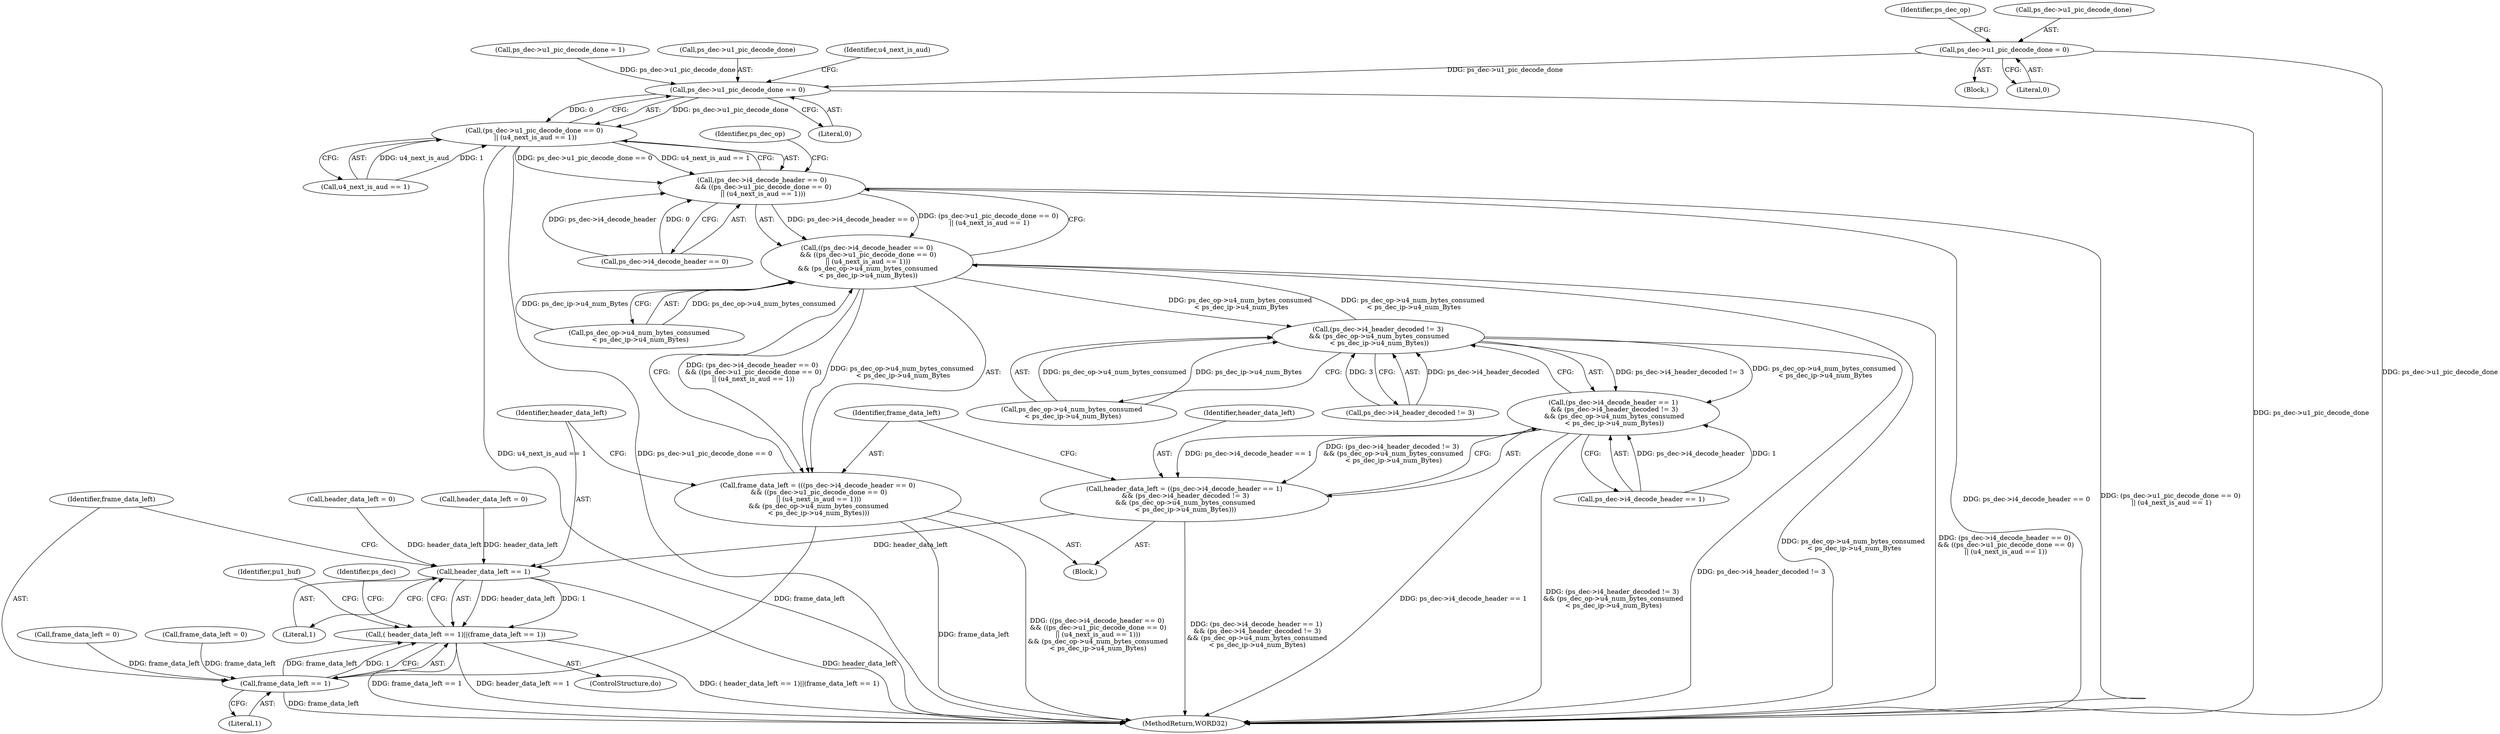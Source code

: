 digraph "0_Android_e86d3cfd2bc28dac421092106751e5638d54a848@pointer" {
"1000307" [label="(Call,ps_dec->u1_pic_decode_done = 0)"];
"1001478" [label="(Call,ps_dec->u1_pic_decode_done == 0)"];
"1001477" [label="(Call,(ps_dec->u1_pic_decode_done == 0)\n || (u4_next_is_aud == 1))"];
"1001471" [label="(Call,(ps_dec->i4_decode_header == 0)\n && ((ps_dec->u1_pic_decode_done == 0)\n || (u4_next_is_aud == 1)))"];
"1001470" [label="(Call,((ps_dec->i4_decode_header == 0)\n && ((ps_dec->u1_pic_decode_done == 0)\n || (u4_next_is_aud == 1)))\n && (ps_dec_op->u4_num_bytes_consumed\n < ps_dec_ip->u4_num_Bytes))"];
"1001455" [label="(Call,(ps_dec->i4_header_decoded != 3)\n && (ps_dec_op->u4_num_bytes_consumed\n < ps_dec_ip->u4_num_Bytes))"];
"1001449" [label="(Call,(ps_dec->i4_decode_header == 1)\n && (ps_dec->i4_header_decoded != 3)\n && (ps_dec_op->u4_num_bytes_consumed\n < ps_dec_ip->u4_num_Bytes))"];
"1001447" [label="(Call,header_data_left = ((ps_dec->i4_decode_header == 1)\n && (ps_dec->i4_header_decoded != 3)\n && (ps_dec_op->u4_num_bytes_consumed\n < ps_dec_ip->u4_num_Bytes)))"];
"1001494" [label="(Call,header_data_left == 1)"];
"1001493" [label="(Call,( header_data_left == 1)||(frame_data_left == 1))"];
"1001468" [label="(Call,frame_data_left = (((ps_dec->i4_decode_header == 0)\n && ((ps_dec->u1_pic_decode_done == 0)\n || (u4_next_is_aud == 1)))\n && (ps_dec_op->u4_num_bytes_consumed\n < ps_dec_ip->u4_num_Bytes)))"];
"1001497" [label="(Call,frame_data_left == 1)"];
"1001447" [label="(Call,header_data_left = ((ps_dec->i4_decode_header == 1)\n && (ps_dec->i4_header_decoded != 3)\n && (ps_dec_op->u4_num_bytes_consumed\n < ps_dec_ip->u4_num_Bytes)))"];
"1000157" [label="(Block,)"];
"1001496" [label="(Literal,1)"];
"1000202" [label="(Call,header_data_left = 0)"];
"1000311" [label="(Literal,0)"];
"1001478" [label="(Call,ps_dec->u1_pic_decode_done == 0)"];
"1001001" [label="(Identifier,pu1_buf)"];
"1001296" [label="(Call,ps_dec->u1_pic_decode_done = 1)"];
"1001486" [label="(Call,ps_dec_op->u4_num_bytes_consumed\n < ps_dec_ip->u4_num_Bytes)"];
"1001304" [label="(Call,frame_data_left = 0)"];
"1001495" [label="(Identifier,header_data_left)"];
"1001448" [label="(Identifier,header_data_left)"];
"1001472" [label="(Call,ps_dec->i4_decode_header == 0)"];
"1001449" [label="(Call,(ps_dec->i4_decode_header == 1)\n && (ps_dec->i4_header_decoded != 3)\n && (ps_dec_op->u4_num_bytes_consumed\n < ps_dec_ip->u4_num_Bytes))"];
"1000314" [label="(Identifier,ps_dec_op)"];
"1001504" [label="(Identifier,ps_dec)"];
"1001456" [label="(Call,ps_dec->i4_header_decoded != 3)"];
"1001494" [label="(Call,header_data_left == 1)"];
"1000206" [label="(Call,frame_data_left = 0)"];
"1001479" [label="(Call,ps_dec->u1_pic_decode_done)"];
"1001497" [label="(Call,frame_data_left == 1)"];
"1001482" [label="(Literal,0)"];
"1000307" [label="(Call,ps_dec->u1_pic_decode_done = 0)"];
"1001469" [label="(Identifier,frame_data_left)"];
"1001499" [label="(Literal,1)"];
"1001461" [label="(Call,ps_dec_op->u4_num_bytes_consumed\n < ps_dec_ip->u4_num_Bytes)"];
"1001307" [label="(Call,header_data_left = 0)"];
"1001470" [label="(Call,((ps_dec->i4_decode_header == 0)\n && ((ps_dec->u1_pic_decode_done == 0)\n || (u4_next_is_aud == 1)))\n && (ps_dec_op->u4_num_bytes_consumed\n < ps_dec_ip->u4_num_Bytes))"];
"1001450" [label="(Call,ps_dec->i4_decode_header == 1)"];
"1000308" [label="(Call,ps_dec->u1_pic_decode_done)"];
"1001477" [label="(Call,(ps_dec->u1_pic_decode_done == 0)\n || (u4_next_is_aud == 1))"];
"1001483" [label="(Call,u4_next_is_aud == 1)"];
"1001498" [label="(Identifier,frame_data_left)"];
"1000997" [label="(ControlStructure,do)"];
"1001484" [label="(Identifier,u4_next_is_aud)"];
"1001455" [label="(Call,(ps_dec->i4_header_decoded != 3)\n && (ps_dec_op->u4_num_bytes_consumed\n < ps_dec_ip->u4_num_Bytes))"];
"1001471" [label="(Call,(ps_dec->i4_decode_header == 0)\n && ((ps_dec->u1_pic_decode_done == 0)\n || (u4_next_is_aud == 1)))"];
"1002270" [label="(MethodReturn,WORD32)"];
"1001493" [label="(Call,( header_data_left == 1)||(frame_data_left == 1))"];
"1000998" [label="(Block,)"];
"1001468" [label="(Call,frame_data_left = (((ps_dec->i4_decode_header == 0)\n && ((ps_dec->u1_pic_decode_done == 0)\n || (u4_next_is_aud == 1)))\n && (ps_dec_op->u4_num_bytes_consumed\n < ps_dec_ip->u4_num_Bytes)))"];
"1001488" [label="(Identifier,ps_dec_op)"];
"1000307" -> "1000157"  [label="AST: "];
"1000307" -> "1000311"  [label="CFG: "];
"1000308" -> "1000307"  [label="AST: "];
"1000311" -> "1000307"  [label="AST: "];
"1000314" -> "1000307"  [label="CFG: "];
"1000307" -> "1002270"  [label="DDG: ps_dec->u1_pic_decode_done"];
"1000307" -> "1001478"  [label="DDG: ps_dec->u1_pic_decode_done"];
"1001478" -> "1001477"  [label="AST: "];
"1001478" -> "1001482"  [label="CFG: "];
"1001479" -> "1001478"  [label="AST: "];
"1001482" -> "1001478"  [label="AST: "];
"1001484" -> "1001478"  [label="CFG: "];
"1001477" -> "1001478"  [label="CFG: "];
"1001478" -> "1002270"  [label="DDG: ps_dec->u1_pic_decode_done"];
"1001478" -> "1001477"  [label="DDG: ps_dec->u1_pic_decode_done"];
"1001478" -> "1001477"  [label="DDG: 0"];
"1001296" -> "1001478"  [label="DDG: ps_dec->u1_pic_decode_done"];
"1001477" -> "1001471"  [label="AST: "];
"1001477" -> "1001483"  [label="CFG: "];
"1001483" -> "1001477"  [label="AST: "];
"1001471" -> "1001477"  [label="CFG: "];
"1001477" -> "1002270"  [label="DDG: u4_next_is_aud == 1"];
"1001477" -> "1002270"  [label="DDG: ps_dec->u1_pic_decode_done == 0"];
"1001477" -> "1001471"  [label="DDG: ps_dec->u1_pic_decode_done == 0"];
"1001477" -> "1001471"  [label="DDG: u4_next_is_aud == 1"];
"1001483" -> "1001477"  [label="DDG: u4_next_is_aud"];
"1001483" -> "1001477"  [label="DDG: 1"];
"1001471" -> "1001470"  [label="AST: "];
"1001471" -> "1001472"  [label="CFG: "];
"1001472" -> "1001471"  [label="AST: "];
"1001488" -> "1001471"  [label="CFG: "];
"1001470" -> "1001471"  [label="CFG: "];
"1001471" -> "1002270"  [label="DDG: ps_dec->i4_decode_header == 0"];
"1001471" -> "1002270"  [label="DDG: (ps_dec->u1_pic_decode_done == 0)\n || (u4_next_is_aud == 1)"];
"1001471" -> "1001470"  [label="DDG: ps_dec->i4_decode_header == 0"];
"1001471" -> "1001470"  [label="DDG: (ps_dec->u1_pic_decode_done == 0)\n || (u4_next_is_aud == 1)"];
"1001472" -> "1001471"  [label="DDG: ps_dec->i4_decode_header"];
"1001472" -> "1001471"  [label="DDG: 0"];
"1001470" -> "1001468"  [label="AST: "];
"1001470" -> "1001486"  [label="CFG: "];
"1001486" -> "1001470"  [label="AST: "];
"1001468" -> "1001470"  [label="CFG: "];
"1001470" -> "1002270"  [label="DDG: ps_dec_op->u4_num_bytes_consumed\n < ps_dec_ip->u4_num_Bytes"];
"1001470" -> "1002270"  [label="DDG: (ps_dec->i4_decode_header == 0)\n && ((ps_dec->u1_pic_decode_done == 0)\n || (u4_next_is_aud == 1))"];
"1001470" -> "1001455"  [label="DDG: ps_dec_op->u4_num_bytes_consumed\n < ps_dec_ip->u4_num_Bytes"];
"1001470" -> "1001468"  [label="DDG: (ps_dec->i4_decode_header == 0)\n && ((ps_dec->u1_pic_decode_done == 0)\n || (u4_next_is_aud == 1))"];
"1001470" -> "1001468"  [label="DDG: ps_dec_op->u4_num_bytes_consumed\n < ps_dec_ip->u4_num_Bytes"];
"1001486" -> "1001470"  [label="DDG: ps_dec_op->u4_num_bytes_consumed"];
"1001486" -> "1001470"  [label="DDG: ps_dec_ip->u4_num_Bytes"];
"1001455" -> "1001470"  [label="DDG: ps_dec_op->u4_num_bytes_consumed\n < ps_dec_ip->u4_num_Bytes"];
"1001455" -> "1001449"  [label="AST: "];
"1001455" -> "1001456"  [label="CFG: "];
"1001455" -> "1001461"  [label="CFG: "];
"1001456" -> "1001455"  [label="AST: "];
"1001461" -> "1001455"  [label="AST: "];
"1001449" -> "1001455"  [label="CFG: "];
"1001455" -> "1002270"  [label="DDG: ps_dec->i4_header_decoded != 3"];
"1001455" -> "1001449"  [label="DDG: ps_dec->i4_header_decoded != 3"];
"1001455" -> "1001449"  [label="DDG: ps_dec_op->u4_num_bytes_consumed\n < ps_dec_ip->u4_num_Bytes"];
"1001456" -> "1001455"  [label="DDG: ps_dec->i4_header_decoded"];
"1001456" -> "1001455"  [label="DDG: 3"];
"1001461" -> "1001455"  [label="DDG: ps_dec_op->u4_num_bytes_consumed"];
"1001461" -> "1001455"  [label="DDG: ps_dec_ip->u4_num_Bytes"];
"1001449" -> "1001447"  [label="AST: "];
"1001449" -> "1001450"  [label="CFG: "];
"1001450" -> "1001449"  [label="AST: "];
"1001447" -> "1001449"  [label="CFG: "];
"1001449" -> "1002270"  [label="DDG: (ps_dec->i4_header_decoded != 3)\n && (ps_dec_op->u4_num_bytes_consumed\n < ps_dec_ip->u4_num_Bytes)"];
"1001449" -> "1002270"  [label="DDG: ps_dec->i4_decode_header == 1"];
"1001449" -> "1001447"  [label="DDG: ps_dec->i4_decode_header == 1"];
"1001449" -> "1001447"  [label="DDG: (ps_dec->i4_header_decoded != 3)\n && (ps_dec_op->u4_num_bytes_consumed\n < ps_dec_ip->u4_num_Bytes)"];
"1001450" -> "1001449"  [label="DDG: ps_dec->i4_decode_header"];
"1001450" -> "1001449"  [label="DDG: 1"];
"1001447" -> "1000998"  [label="AST: "];
"1001448" -> "1001447"  [label="AST: "];
"1001469" -> "1001447"  [label="CFG: "];
"1001447" -> "1002270"  [label="DDG: (ps_dec->i4_decode_header == 1)\n && (ps_dec->i4_header_decoded != 3)\n && (ps_dec_op->u4_num_bytes_consumed\n < ps_dec_ip->u4_num_Bytes)"];
"1001447" -> "1001494"  [label="DDG: header_data_left"];
"1001494" -> "1001493"  [label="AST: "];
"1001494" -> "1001496"  [label="CFG: "];
"1001495" -> "1001494"  [label="AST: "];
"1001496" -> "1001494"  [label="AST: "];
"1001498" -> "1001494"  [label="CFG: "];
"1001493" -> "1001494"  [label="CFG: "];
"1001494" -> "1002270"  [label="DDG: header_data_left"];
"1001494" -> "1001493"  [label="DDG: header_data_left"];
"1001494" -> "1001493"  [label="DDG: 1"];
"1001307" -> "1001494"  [label="DDG: header_data_left"];
"1000202" -> "1001494"  [label="DDG: header_data_left"];
"1001493" -> "1000997"  [label="AST: "];
"1001493" -> "1001497"  [label="CFG: "];
"1001497" -> "1001493"  [label="AST: "];
"1001001" -> "1001493"  [label="CFG: "];
"1001504" -> "1001493"  [label="CFG: "];
"1001493" -> "1002270"  [label="DDG: frame_data_left == 1"];
"1001493" -> "1002270"  [label="DDG: header_data_left == 1"];
"1001493" -> "1002270"  [label="DDG: ( header_data_left == 1)||(frame_data_left == 1)"];
"1001497" -> "1001493"  [label="DDG: frame_data_left"];
"1001497" -> "1001493"  [label="DDG: 1"];
"1001468" -> "1000998"  [label="AST: "];
"1001469" -> "1001468"  [label="AST: "];
"1001495" -> "1001468"  [label="CFG: "];
"1001468" -> "1002270"  [label="DDG: frame_data_left"];
"1001468" -> "1002270"  [label="DDG: ((ps_dec->i4_decode_header == 0)\n && ((ps_dec->u1_pic_decode_done == 0)\n || (u4_next_is_aud == 1)))\n && (ps_dec_op->u4_num_bytes_consumed\n < ps_dec_ip->u4_num_Bytes)"];
"1001468" -> "1001497"  [label="DDG: frame_data_left"];
"1001497" -> "1001499"  [label="CFG: "];
"1001498" -> "1001497"  [label="AST: "];
"1001499" -> "1001497"  [label="AST: "];
"1001497" -> "1002270"  [label="DDG: frame_data_left"];
"1000206" -> "1001497"  [label="DDG: frame_data_left"];
"1001304" -> "1001497"  [label="DDG: frame_data_left"];
}
